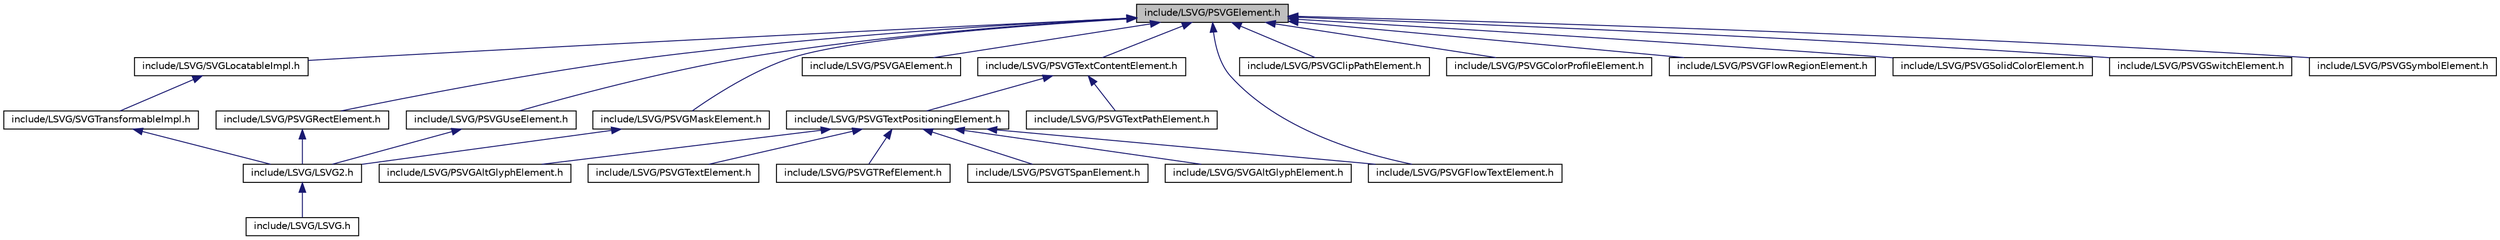 digraph G
{
  edge [fontname="Helvetica",fontsize="10",labelfontname="Helvetica",labelfontsize="10"];
  node [fontname="Helvetica",fontsize="10",shape=record];
  Node1 [label="include/LSVG/PSVGElement.h",height=0.2,width=0.4,color="black", fillcolor="grey75", style="filled" fontcolor="black"];
  Node1 -> Node2 [dir="back",color="midnightblue",fontsize="10",style="solid",fontname="Helvetica"];
  Node2 [label="include/LSVG/SVGLocatableImpl.h",height=0.2,width=0.4,color="black", fillcolor="white", style="filled",URL="$_s_v_g_locatable_impl_8h.html"];
  Node2 -> Node3 [dir="back",color="midnightblue",fontsize="10",style="solid",fontname="Helvetica"];
  Node3 [label="include/LSVG/SVGTransformableImpl.h",height=0.2,width=0.4,color="black", fillcolor="white", style="filled",URL="$_s_v_g_transformable_impl_8h.html"];
  Node3 -> Node4 [dir="back",color="midnightblue",fontsize="10",style="solid",fontname="Helvetica"];
  Node4 [label="include/LSVG/LSVG2.h",height=0.2,width=0.4,color="black", fillcolor="white", style="filled",URL="$_l_s_v_g2_8h.html"];
  Node4 -> Node5 [dir="back",color="midnightblue",fontsize="10",style="solid",fontname="Helvetica"];
  Node5 [label="include/LSVG/LSVG.h",height=0.2,width=0.4,color="black", fillcolor="white", style="filled",URL="$_l_s_v_g_8h.html"];
  Node1 -> Node6 [dir="back",color="midnightblue",fontsize="10",style="solid",fontname="Helvetica"];
  Node6 [label="include/LSVG/PSVGRectElement.h",height=0.2,width=0.4,color="black", fillcolor="white", style="filled",URL="$_p_s_v_g_rect_element_8h.html"];
  Node6 -> Node4 [dir="back",color="midnightblue",fontsize="10",style="solid",fontname="Helvetica"];
  Node1 -> Node7 [dir="back",color="midnightblue",fontsize="10",style="solid",fontname="Helvetica"];
  Node7 [label="include/LSVG/PSVGUseElement.h",height=0.2,width=0.4,color="black", fillcolor="white", style="filled",URL="$_p_s_v_g_use_element_8h.html"];
  Node7 -> Node4 [dir="back",color="midnightblue",fontsize="10",style="solid",fontname="Helvetica"];
  Node1 -> Node8 [dir="back",color="midnightblue",fontsize="10",style="solid",fontname="Helvetica"];
  Node8 [label="include/LSVG/PSVGMaskElement.h",height=0.2,width=0.4,color="black", fillcolor="white", style="filled",URL="$_p_s_v_g_mask_element_8h.html"];
  Node8 -> Node4 [dir="back",color="midnightblue",fontsize="10",style="solid",fontname="Helvetica"];
  Node1 -> Node9 [dir="back",color="midnightblue",fontsize="10",style="solid",fontname="Helvetica"];
  Node9 [label="include/LSVG/PSVGAElement.h",height=0.2,width=0.4,color="black", fillcolor="white", style="filled",URL="$_p_s_v_g_a_element_8h.html"];
  Node1 -> Node10 [dir="back",color="midnightblue",fontsize="10",style="solid",fontname="Helvetica"];
  Node10 [label="include/LSVG/PSVGTextContentElement.h",height=0.2,width=0.4,color="black", fillcolor="white", style="filled",URL="$_p_s_v_g_text_content_element_8h.html"];
  Node10 -> Node11 [dir="back",color="midnightblue",fontsize="10",style="solid",fontname="Helvetica"];
  Node11 [label="include/LSVG/PSVGTextPositioningElement.h",height=0.2,width=0.4,color="black", fillcolor="white", style="filled",URL="$_p_s_v_g_text_positioning_element_8h.html"];
  Node11 -> Node12 [dir="back",color="midnightblue",fontsize="10",style="solid",fontname="Helvetica"];
  Node12 [label="include/LSVG/PSVGAltGlyphElement.h",height=0.2,width=0.4,color="black", fillcolor="white", style="filled",URL="$_p_s_v_g_alt_glyph_element_8h.html"];
  Node11 -> Node13 [dir="back",color="midnightblue",fontsize="10",style="solid",fontname="Helvetica"];
  Node13 [label="include/LSVG/PSVGFlowTextElement.h",height=0.2,width=0.4,color="black", fillcolor="white", style="filled",URL="$_p_s_v_g_flow_text_element_8h.html"];
  Node11 -> Node14 [dir="back",color="midnightblue",fontsize="10",style="solid",fontname="Helvetica"];
  Node14 [label="include/LSVG/PSVGTextElement.h",height=0.2,width=0.4,color="black", fillcolor="white", style="filled",URL="$_p_s_v_g_text_element_8h.html"];
  Node11 -> Node15 [dir="back",color="midnightblue",fontsize="10",style="solid",fontname="Helvetica"];
  Node15 [label="include/LSVG/PSVGTRefElement.h",height=0.2,width=0.4,color="black", fillcolor="white", style="filled",URL="$_p_s_v_g_t_ref_element_8h.html"];
  Node11 -> Node16 [dir="back",color="midnightblue",fontsize="10",style="solid",fontname="Helvetica"];
  Node16 [label="include/LSVG/PSVGTSpanElement.h",height=0.2,width=0.4,color="black", fillcolor="white", style="filled",URL="$_p_s_v_g_t_span_element_8h.html"];
  Node11 -> Node17 [dir="back",color="midnightblue",fontsize="10",style="solid",fontname="Helvetica"];
  Node17 [label="include/LSVG/SVGAltGlyphElement.h",height=0.2,width=0.4,color="black", fillcolor="white", style="filled",URL="$_s_v_g_alt_glyph_element_8h.html"];
  Node10 -> Node18 [dir="back",color="midnightblue",fontsize="10",style="solid",fontname="Helvetica"];
  Node18 [label="include/LSVG/PSVGTextPathElement.h",height=0.2,width=0.4,color="black", fillcolor="white", style="filled",URL="$_p_s_v_g_text_path_element_8h.html"];
  Node1 -> Node19 [dir="back",color="midnightblue",fontsize="10",style="solid",fontname="Helvetica"];
  Node19 [label="include/LSVG/PSVGClipPathElement.h",height=0.2,width=0.4,color="black", fillcolor="white", style="filled",URL="$_p_s_v_g_clip_path_element_8h.html"];
  Node1 -> Node20 [dir="back",color="midnightblue",fontsize="10",style="solid",fontname="Helvetica"];
  Node20 [label="include/LSVG/PSVGColorProfileElement.h",height=0.2,width=0.4,color="black", fillcolor="white", style="filled",URL="$_p_s_v_g_color_profile_element_8h.html"];
  Node1 -> Node21 [dir="back",color="midnightblue",fontsize="10",style="solid",fontname="Helvetica"];
  Node21 [label="include/LSVG/PSVGFlowRegionElement.h",height=0.2,width=0.4,color="black", fillcolor="white", style="filled",URL="$_p_s_v_g_flow_region_element_8h.html"];
  Node1 -> Node13 [dir="back",color="midnightblue",fontsize="10",style="solid",fontname="Helvetica"];
  Node1 -> Node22 [dir="back",color="midnightblue",fontsize="10",style="solid",fontname="Helvetica"];
  Node22 [label="include/LSVG/PSVGSolidColorElement.h",height=0.2,width=0.4,color="black", fillcolor="white", style="filled",URL="$_p_s_v_g_solid_color_element_8h.html"];
  Node1 -> Node23 [dir="back",color="midnightblue",fontsize="10",style="solid",fontname="Helvetica"];
  Node23 [label="include/LSVG/PSVGSwitchElement.h",height=0.2,width=0.4,color="black", fillcolor="white", style="filled",URL="$_p_s_v_g_switch_element_8h.html"];
  Node1 -> Node24 [dir="back",color="midnightblue",fontsize="10",style="solid",fontname="Helvetica"];
  Node24 [label="include/LSVG/PSVGSymbolElement.h",height=0.2,width=0.4,color="black", fillcolor="white", style="filled",URL="$_p_s_v_g_symbol_element_8h.html"];
}
